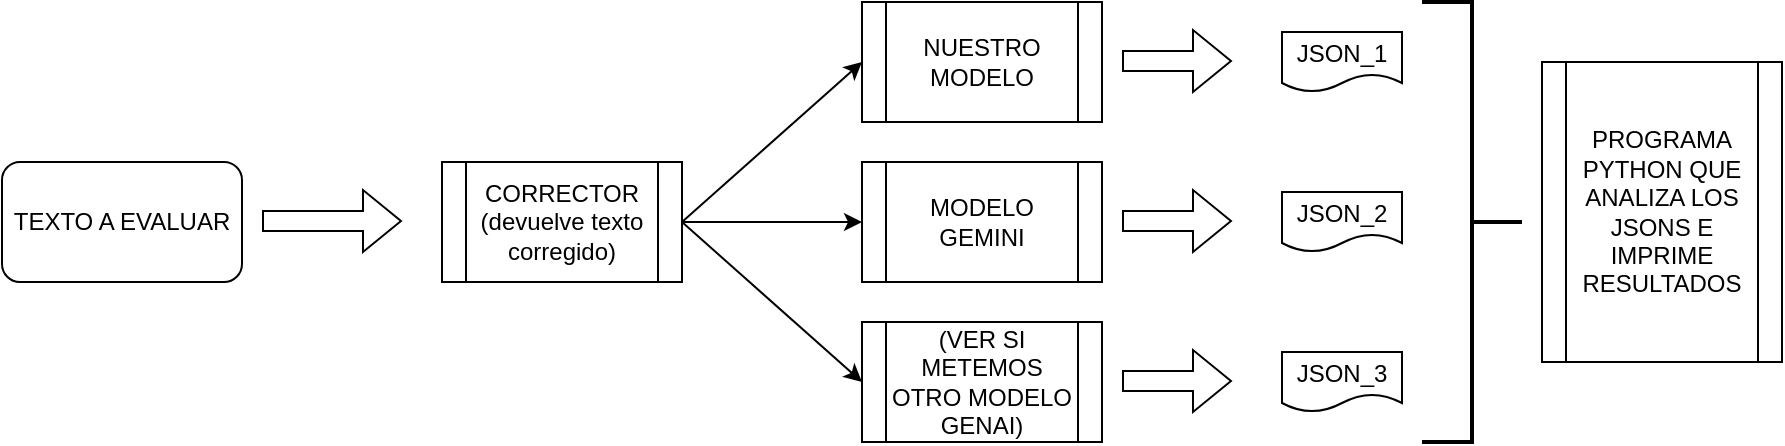 <mxfile version="24.7.8">
  <diagram name="Page-1" id="9ccPNbNLAs-JF23yzgbc">
    <mxGraphModel dx="1900" dy="621" grid="1" gridSize="10" guides="1" tooltips="1" connect="1" arrows="1" fold="1" page="1" pageScale="1" pageWidth="850" pageHeight="1100" math="0" shadow="0">
      <root>
        <mxCell id="0" />
        <mxCell id="1" parent="0" />
        <mxCell id="nmWQUsSL-_XJP2JliFbC-1" value="TEXTO A EVALUAR" style="rounded=1;whiteSpace=wrap;html=1;" parent="1" vertex="1">
          <mxGeometry x="-190" y="240" width="120" height="60" as="geometry" />
        </mxCell>
        <mxCell id="nmWQUsSL-_XJP2JliFbC-2" value="" style="shape=process;whiteSpace=wrap;html=1;backgroundOutline=1;" parent="1" vertex="1">
          <mxGeometry x="240" y="160" width="120" height="60" as="geometry" />
        </mxCell>
        <mxCell id="nmWQUsSL-_XJP2JliFbC-3" value="NUESTRO MODELO" style="shape=process;whiteSpace=wrap;html=1;backgroundOutline=1;" parent="1" vertex="1">
          <mxGeometry x="240" y="160" width="120" height="60" as="geometry" />
        </mxCell>
        <mxCell id="nmWQUsSL-_XJP2JliFbC-4" value="(VER SI METEMOS OTRO MODELO GENAI)" style="shape=process;whiteSpace=wrap;html=1;backgroundOutline=1;" parent="1" vertex="1">
          <mxGeometry x="240" y="320" width="120" height="60" as="geometry" />
        </mxCell>
        <mxCell id="nmWQUsSL-_XJP2JliFbC-5" value="MODELO GEMINI" style="shape=process;whiteSpace=wrap;html=1;backgroundOutline=1;" parent="1" vertex="1">
          <mxGeometry x="240" y="240" width="120" height="60" as="geometry" />
        </mxCell>
        <mxCell id="nmWQUsSL-_XJP2JliFbC-6" value="" style="endArrow=classic;html=1;rounded=0;entryX=0;entryY=0.5;entryDx=0;entryDy=0;exitX=1;exitY=0.5;exitDx=0;exitDy=0;" parent="1" target="nmWQUsSL-_XJP2JliFbC-3" edge="1" source="kBVEJu5QmL2fV-f0nYBE-2">
          <mxGeometry width="50" height="50" relative="1" as="geometry">
            <mxPoint x="130" y="270" as="sourcePoint" />
            <mxPoint x="180" y="220" as="targetPoint" />
          </mxGeometry>
        </mxCell>
        <mxCell id="nmWQUsSL-_XJP2JliFbC-7" value="" style="endArrow=classic;html=1;rounded=0;entryX=0;entryY=0.5;entryDx=0;entryDy=0;exitX=1;exitY=0.5;exitDx=0;exitDy=0;" parent="1" source="kBVEJu5QmL2fV-f0nYBE-2" target="nmWQUsSL-_XJP2JliFbC-4" edge="1">
          <mxGeometry width="50" height="50" relative="1" as="geometry">
            <mxPoint x="130" y="270" as="sourcePoint" />
            <mxPoint x="250" y="210" as="targetPoint" />
          </mxGeometry>
        </mxCell>
        <mxCell id="nmWQUsSL-_XJP2JliFbC-8" value="" style="endArrow=classic;html=1;rounded=0;entryX=0;entryY=0.5;entryDx=0;entryDy=0;exitX=1;exitY=0.5;exitDx=0;exitDy=0;" parent="1" target="nmWQUsSL-_XJP2JliFbC-5" edge="1" source="kBVEJu5QmL2fV-f0nYBE-2">
          <mxGeometry width="50" height="50" relative="1" as="geometry">
            <mxPoint x="130" y="270" as="sourcePoint" />
            <mxPoint x="210" y="230" as="targetPoint" />
          </mxGeometry>
        </mxCell>
        <mxCell id="nmWQUsSL-_XJP2JliFbC-10" value="" style="shape=flexArrow;endArrow=classic;html=1;rounded=0;" parent="1" edge="1">
          <mxGeometry width="50" height="50" relative="1" as="geometry">
            <mxPoint x="370" y="189.5" as="sourcePoint" />
            <mxPoint x="425" y="189.5" as="targetPoint" />
          </mxGeometry>
        </mxCell>
        <mxCell id="nmWQUsSL-_XJP2JliFbC-11" value="" style="shape=flexArrow;endArrow=classic;html=1;rounded=0;" parent="1" edge="1">
          <mxGeometry width="50" height="50" relative="1" as="geometry">
            <mxPoint x="370" y="269.5" as="sourcePoint" />
            <mxPoint x="425" y="269.5" as="targetPoint" />
          </mxGeometry>
        </mxCell>
        <mxCell id="nmWQUsSL-_XJP2JliFbC-12" value="" style="shape=flexArrow;endArrow=classic;html=1;rounded=0;" parent="1" edge="1">
          <mxGeometry width="50" height="50" relative="1" as="geometry">
            <mxPoint x="370" y="349.5" as="sourcePoint" />
            <mxPoint x="425" y="349.5" as="targetPoint" />
          </mxGeometry>
        </mxCell>
        <mxCell id="nmWQUsSL-_XJP2JliFbC-13" value="JSON_1" style="shape=document;whiteSpace=wrap;html=1;boundedLbl=1;" parent="1" vertex="1">
          <mxGeometry x="450" y="175" width="60" height="30" as="geometry" />
        </mxCell>
        <mxCell id="nmWQUsSL-_XJP2JliFbC-14" value="JSON_2" style="shape=document;whiteSpace=wrap;html=1;boundedLbl=1;" parent="1" vertex="1">
          <mxGeometry x="450" y="255" width="60" height="30" as="geometry" />
        </mxCell>
        <mxCell id="nmWQUsSL-_XJP2JliFbC-15" value="JSON_3" style="shape=document;whiteSpace=wrap;html=1;boundedLbl=1;" parent="1" vertex="1">
          <mxGeometry x="450" y="335" width="60" height="30" as="geometry" />
        </mxCell>
        <mxCell id="nmWQUsSL-_XJP2JliFbC-16" value="" style="strokeWidth=2;html=1;shape=mxgraph.flowchart.annotation_2;align=left;labelPosition=right;pointerEvents=1;rotation=-180;" parent="1" vertex="1">
          <mxGeometry x="520" y="160" width="50" height="220" as="geometry" />
        </mxCell>
        <mxCell id="nmWQUsSL-_XJP2JliFbC-17" value="PROGRAMA PYTHON QUE ANALIZA LOS JSONS E IMPRIME RESULTADOS" style="shape=process;whiteSpace=wrap;html=1;backgroundOutline=1;" parent="1" vertex="1">
          <mxGeometry x="580" y="190" width="120" height="150" as="geometry" />
        </mxCell>
        <mxCell id="kBVEJu5QmL2fV-f0nYBE-1" value="" style="shape=flexArrow;endArrow=classic;html=1;rounded=0;" edge="1" parent="1">
          <mxGeometry width="50" height="50" relative="1" as="geometry">
            <mxPoint x="-60" y="269.5" as="sourcePoint" />
            <mxPoint x="10" y="269.5" as="targetPoint" />
          </mxGeometry>
        </mxCell>
        <mxCell id="kBVEJu5QmL2fV-f0nYBE-2" value="CORRECTOR&lt;div&gt;(devuelve texto corregido)&lt;/div&gt;" style="shape=process;whiteSpace=wrap;html=1;backgroundOutline=1;" vertex="1" parent="1">
          <mxGeometry x="30" y="240" width="120" height="60" as="geometry" />
        </mxCell>
      </root>
    </mxGraphModel>
  </diagram>
</mxfile>
